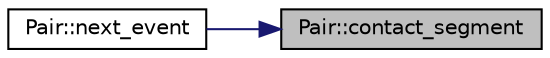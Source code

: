 digraph "Pair::contact_segment"
{
 // LATEX_PDF_SIZE
  edge [fontname="Helvetica",fontsize="10",labelfontname="Helvetica",labelfontsize="10"];
  node [fontname="Helvetica",fontsize="10",shape=record];
  rankdir="RL";
  Node1 [label="Pair::contact_segment",height=0.2,width=0.4,color="black", fillcolor="grey75", style="filled", fontcolor="black",tooltip=" "];
  Node1 -> Node2 [dir="back",color="midnightblue",fontsize="10",style="solid",fontname="Helvetica"];
  Node2 [label="Pair::next_event",height=0.2,width=0.4,color="black", fillcolor="white", style="filled",URL="$d2/d49/class_pair.html#ad7ea6910aa819052a38864cc6fb86bcd",tooltip=" "];
}
